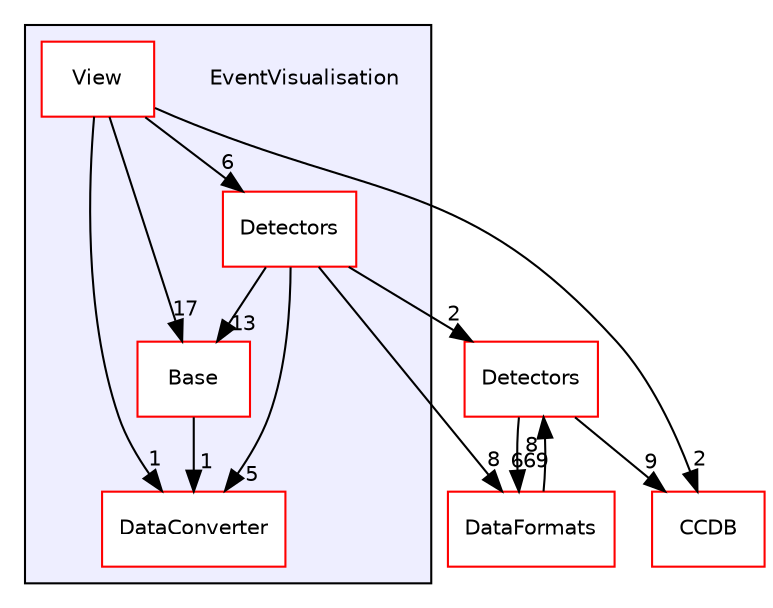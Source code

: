 digraph "/home/travis/build/AliceO2Group/AliceO2/EventVisualisation" {
  bgcolor=transparent;
  compound=true
  node [ fontsize="10", fontname="Helvetica"];
  edge [ labelfontsize="10", labelfontname="Helvetica"];
  subgraph clusterdir_cec808b9cc531f1b0b82d26124335093 {
    graph [ bgcolor="#eeeeff", pencolor="black", label="" URL="dir_cec808b9cc531f1b0b82d26124335093.html"];
    dir_cec808b9cc531f1b0b82d26124335093 [shape=plaintext label="EventVisualisation"];
    dir_aefce7a2bfca35990ebbcc105bbcfa2a [shape=box label="Base" color="red" fillcolor="white" style="filled" URL="dir_aefce7a2bfca35990ebbcc105bbcfa2a.html"];
    dir_208625f00d209be0faef0a73219d1e69 [shape=box label="DataConverter" color="red" fillcolor="white" style="filled" URL="dir_208625f00d209be0faef0a73219d1e69.html"];
    dir_35dee3f7e1c059d30757a3713756b5fa [shape=box label="Detectors" color="red" fillcolor="white" style="filled" URL="dir_35dee3f7e1c059d30757a3713756b5fa.html"];
    dir_a37a8fd5762406d546164f859941d1f3 [shape=box label="View" color="red" fillcolor="white" style="filled" URL="dir_a37a8fd5762406d546164f859941d1f3.html"];
  }
  dir_6af676bf18881990e4083e191d0e63e0 [shape=box label="CCDB" color="red" URL="dir_6af676bf18881990e4083e191d0e63e0.html"];
  dir_051dca18e802f8e9474f2e30d29c04e0 [shape=box label="Detectors" color="red" URL="dir_051dca18e802f8e9474f2e30d29c04e0.html"];
  dir_2171f7ec022c5423887b07c69b2f5b48 [shape=box label="DataFormats" color="red" URL="dir_2171f7ec022c5423887b07c69b2f5b48.html"];
  dir_051dca18e802f8e9474f2e30d29c04e0->dir_6af676bf18881990e4083e191d0e63e0 [headlabel="9", labeldistance=1.5 headhref="dir_000021_000004.html"];
  dir_051dca18e802f8e9474f2e30d29c04e0->dir_2171f7ec022c5423887b07c69b2f5b48 [headlabel="669", labeldistance=1.5 headhref="dir_000021_000052.html"];
  dir_aefce7a2bfca35990ebbcc105bbcfa2a->dir_208625f00d209be0faef0a73219d1e69 [headlabel="1", labeldistance=1.5 headhref="dir_000283_000503.html"];
  dir_35dee3f7e1c059d30757a3713756b5fa->dir_208625f00d209be0faef0a73219d1e69 [headlabel="5", labeldistance=1.5 headhref="dir_000507_000503.html"];
  dir_35dee3f7e1c059d30757a3713756b5fa->dir_051dca18e802f8e9474f2e30d29c04e0 [headlabel="2", labeldistance=1.5 headhref="dir_000507_000021.html"];
  dir_35dee3f7e1c059d30757a3713756b5fa->dir_aefce7a2bfca35990ebbcc105bbcfa2a [headlabel="13", labeldistance=1.5 headhref="dir_000507_000283.html"];
  dir_35dee3f7e1c059d30757a3713756b5fa->dir_2171f7ec022c5423887b07c69b2f5b48 [headlabel="8", labeldistance=1.5 headhref="dir_000507_000052.html"];
  dir_a37a8fd5762406d546164f859941d1f3->dir_208625f00d209be0faef0a73219d1e69 [headlabel="1", labeldistance=1.5 headhref="dir_000511_000503.html"];
  dir_a37a8fd5762406d546164f859941d1f3->dir_6af676bf18881990e4083e191d0e63e0 [headlabel="2", labeldistance=1.5 headhref="dir_000511_000004.html"];
  dir_a37a8fd5762406d546164f859941d1f3->dir_aefce7a2bfca35990ebbcc105bbcfa2a [headlabel="17", labeldistance=1.5 headhref="dir_000511_000283.html"];
  dir_a37a8fd5762406d546164f859941d1f3->dir_35dee3f7e1c059d30757a3713756b5fa [headlabel="6", labeldistance=1.5 headhref="dir_000511_000507.html"];
  dir_2171f7ec022c5423887b07c69b2f5b48->dir_051dca18e802f8e9474f2e30d29c04e0 [headlabel="8", labeldistance=1.5 headhref="dir_000052_000021.html"];
}
